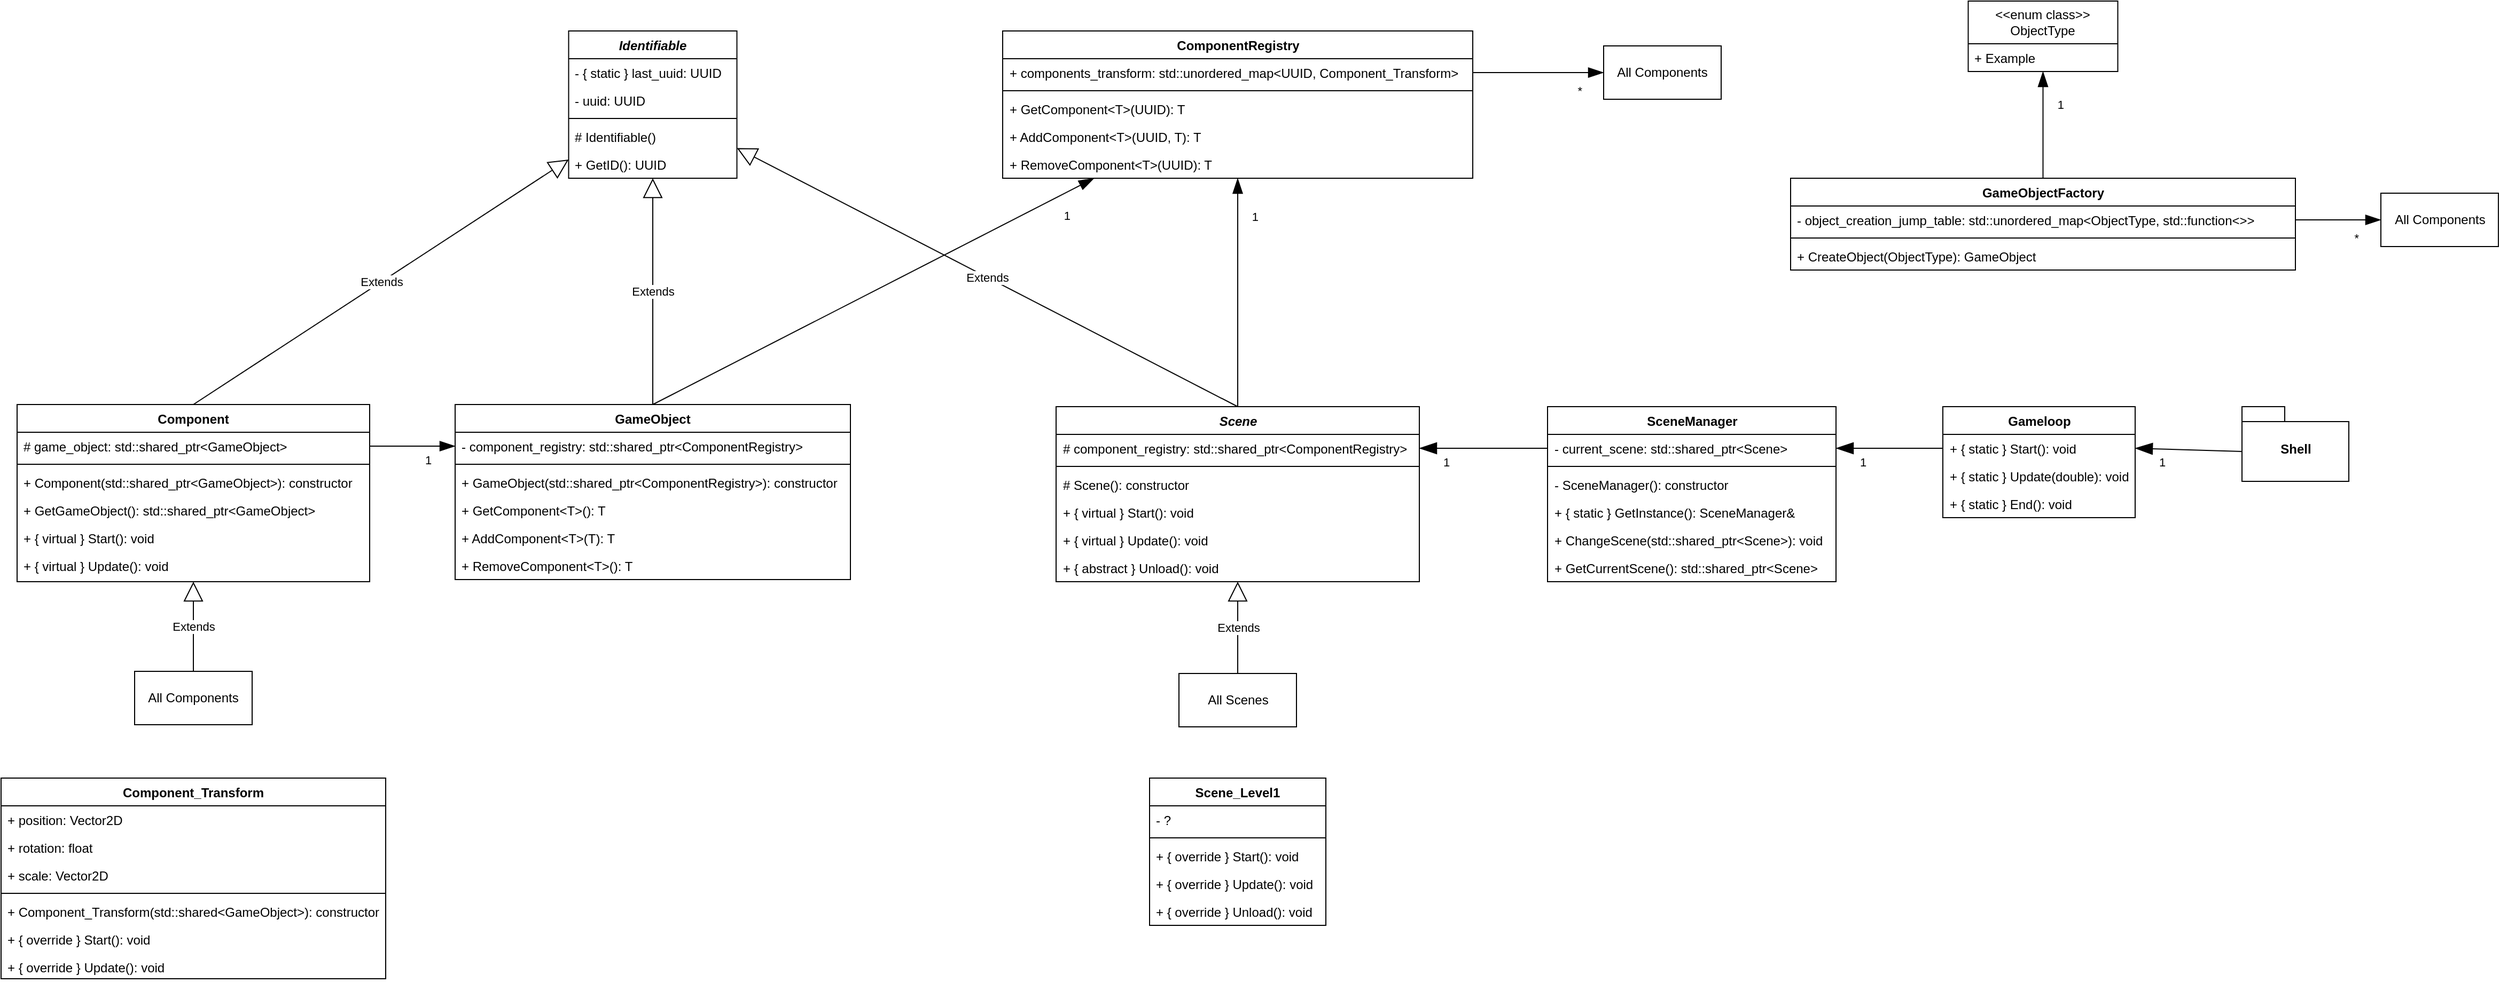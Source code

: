 <mxfile version="21.0.7" type="device"><diagram id="C5RBs43oDa-KdzZeNtuy" name="Page-1"><mxGraphModel dx="1639" dy="892" grid="1" gridSize="10" guides="1" tooltips="1" connect="1" arrows="1" fold="1" page="1" pageScale="1" pageWidth="827" pageHeight="1169" math="0" shadow="0"><root><mxCell id="WIyWlLk6GJQsqaUBKTNV-0"/><mxCell id="WIyWlLk6GJQsqaUBKTNV-1" parent="WIyWlLk6GJQsqaUBKTNV-0"/><mxCell id="M1MSdD-5XBLC1a_fBFbh-7" value="Component" style="swimlane;fontStyle=1;align=center;verticalAlign=top;childLayout=stackLayout;horizontal=1;startSize=26;horizontalStack=0;resizeParent=1;resizeParentMax=0;resizeLast=0;collapsible=1;marginBottom=0;whiteSpace=wrap;html=1;" parent="WIyWlLk6GJQsqaUBKTNV-1" vertex="1"><mxGeometry x="810" y="530" width="330" height="166" as="geometry"/></mxCell><mxCell id="M1MSdD-5XBLC1a_fBFbh-8" value="# game_object: std::shared_ptr&amp;lt;GameObject&amp;gt;" style="text;strokeColor=none;fillColor=none;align=left;verticalAlign=top;spacingLeft=4;spacingRight=4;overflow=hidden;rotatable=0;points=[[0,0.5],[1,0.5]];portConstraint=eastwest;whiteSpace=wrap;html=1;" parent="M1MSdD-5XBLC1a_fBFbh-7" vertex="1"><mxGeometry y="26" width="330" height="26" as="geometry"/></mxCell><mxCell id="M1MSdD-5XBLC1a_fBFbh-9" value="" style="line;strokeWidth=1;fillColor=none;align=left;verticalAlign=middle;spacingTop=-1;spacingLeft=3;spacingRight=3;rotatable=0;labelPosition=right;points=[];portConstraint=eastwest;strokeColor=inherit;" parent="M1MSdD-5XBLC1a_fBFbh-7" vertex="1"><mxGeometry y="52" width="330" height="8" as="geometry"/></mxCell><mxCell id="M1MSdD-5XBLC1a_fBFbh-10" value="+ Component(std::shared_ptr&amp;lt;GameObject&amp;gt;): constructor" style="text;strokeColor=none;fillColor=none;align=left;verticalAlign=top;spacingLeft=4;spacingRight=4;overflow=hidden;rotatable=0;points=[[0,0.5],[1,0.5]];portConstraint=eastwest;whiteSpace=wrap;html=1;" parent="M1MSdD-5XBLC1a_fBFbh-7" vertex="1"><mxGeometry y="60" width="330" height="26" as="geometry"/></mxCell><mxCell id="M1MSdD-5XBLC1a_fBFbh-123" value="+ GetGameObject(): std::shared_ptr&amp;lt;GameObject&amp;gt;" style="text;strokeColor=none;fillColor=none;align=left;verticalAlign=top;spacingLeft=4;spacingRight=4;overflow=hidden;rotatable=0;points=[[0,0.5],[1,0.5]];portConstraint=eastwest;whiteSpace=wrap;html=1;" parent="M1MSdD-5XBLC1a_fBFbh-7" vertex="1"><mxGeometry y="86" width="330" height="26" as="geometry"/></mxCell><mxCell id="KMpKYzbZWhltmwKOfllN-35" value="+ { virtual } Start(): void" style="text;strokeColor=none;fillColor=none;align=left;verticalAlign=top;spacingLeft=4;spacingRight=4;overflow=hidden;rotatable=0;points=[[0,0.5],[1,0.5]];portConstraint=eastwest;whiteSpace=wrap;html=1;" parent="M1MSdD-5XBLC1a_fBFbh-7" vertex="1"><mxGeometry y="112" width="330" height="26" as="geometry"/></mxCell><mxCell id="M1MSdD-5XBLC1a_fBFbh-22" value="+ { virtual } Update(): void" style="text;strokeColor=none;fillColor=none;align=left;verticalAlign=top;spacingLeft=4;spacingRight=4;overflow=hidden;rotatable=0;points=[[0,0.5],[1,0.5]];portConstraint=eastwest;whiteSpace=wrap;html=1;" parent="M1MSdD-5XBLC1a_fBFbh-7" vertex="1"><mxGeometry y="138" width="330" height="28" as="geometry"/></mxCell><mxCell id="M1MSdD-5XBLC1a_fBFbh-35" value="&lt;i&gt;Scene&lt;/i&gt;" style="swimlane;fontStyle=1;align=center;verticalAlign=top;childLayout=stackLayout;horizontal=1;startSize=26;horizontalStack=0;resizeParent=1;resizeParentMax=0;resizeLast=0;collapsible=1;marginBottom=0;whiteSpace=wrap;html=1;" parent="WIyWlLk6GJQsqaUBKTNV-1" vertex="1"><mxGeometry x="1782.5" y="532" width="340" height="164" as="geometry"/></mxCell><mxCell id="KMpKYzbZWhltmwKOfllN-28" value="# component_registry: std::shared_ptr&amp;lt;ComponentRegistry&amp;gt;" style="text;strokeColor=none;fillColor=none;align=left;verticalAlign=top;spacingLeft=4;spacingRight=4;overflow=hidden;rotatable=0;points=[[0,0.5],[1,0.5]];portConstraint=eastwest;whiteSpace=wrap;html=1;" parent="M1MSdD-5XBLC1a_fBFbh-35" vertex="1"><mxGeometry y="26" width="340" height="26" as="geometry"/></mxCell><mxCell id="M1MSdD-5XBLC1a_fBFbh-37" value="" style="line;strokeWidth=1;fillColor=none;align=left;verticalAlign=middle;spacingTop=-1;spacingLeft=3;spacingRight=3;rotatable=0;labelPosition=right;points=[];portConstraint=eastwest;strokeColor=inherit;" parent="M1MSdD-5XBLC1a_fBFbh-35" vertex="1"><mxGeometry y="52" width="340" height="8" as="geometry"/></mxCell><mxCell id="M1MSdD-5XBLC1a_fBFbh-38" value="# Scene(): constructor" style="text;strokeColor=none;fillColor=none;align=left;verticalAlign=top;spacingLeft=4;spacingRight=4;overflow=hidden;rotatable=0;points=[[0,0.5],[1,0.5]];portConstraint=eastwest;whiteSpace=wrap;html=1;" parent="M1MSdD-5XBLC1a_fBFbh-35" vertex="1"><mxGeometry y="60" width="340" height="26" as="geometry"/></mxCell><mxCell id="KMpKYzbZWhltmwKOfllN-43" value="+ { virtual } Start(): void" style="text;strokeColor=none;fillColor=none;align=left;verticalAlign=top;spacingLeft=4;spacingRight=4;overflow=hidden;rotatable=0;points=[[0,0.5],[1,0.5]];portConstraint=eastwest;whiteSpace=wrap;html=1;" parent="M1MSdD-5XBLC1a_fBFbh-35" vertex="1"><mxGeometry y="86" width="340" height="26" as="geometry"/></mxCell><mxCell id="M1MSdD-5XBLC1a_fBFbh-42" value="+ { virtual }&amp;nbsp;Update(): void" style="text;strokeColor=none;fillColor=none;align=left;verticalAlign=top;spacingLeft=4;spacingRight=4;overflow=hidden;rotatable=0;points=[[0,0.5],[1,0.5]];portConstraint=eastwest;whiteSpace=wrap;html=1;" parent="M1MSdD-5XBLC1a_fBFbh-35" vertex="1"><mxGeometry y="112" width="340" height="26" as="geometry"/></mxCell><mxCell id="M1MSdD-5XBLC1a_fBFbh-43" value="+ { abstract }&amp;nbsp;Unload(): void" style="text;strokeColor=none;fillColor=none;align=left;verticalAlign=top;spacingLeft=4;spacingRight=4;overflow=hidden;rotatable=0;points=[[0,0.5],[1,0.5]];portConstraint=eastwest;whiteSpace=wrap;html=1;" parent="M1MSdD-5XBLC1a_fBFbh-35" vertex="1"><mxGeometry y="138" width="340" height="26" as="geometry"/></mxCell><mxCell id="M1MSdD-5XBLC1a_fBFbh-48" value="Extends" style="endArrow=block;endSize=16;endFill=0;html=1;rounded=0;exitX=0.5;exitY=0;exitDx=0;exitDy=0;" parent="WIyWlLk6GJQsqaUBKTNV-1" source="KMpKYzbZWhltmwKOfllN-38" target="M1MSdD-5XBLC1a_fBFbh-35" edge="1"><mxGeometry width="160" relative="1" as="geometry"><mxPoint x="1892.5" y="772" as="sourcePoint"/><mxPoint x="2109" y="682" as="targetPoint"/></mxGeometry></mxCell><mxCell id="M1MSdD-5XBLC1a_fBFbh-49" value="Scene_Level1" style="swimlane;fontStyle=1;align=center;verticalAlign=top;childLayout=stackLayout;horizontal=1;startSize=26;horizontalStack=0;resizeParent=1;resizeParentMax=0;resizeLast=0;collapsible=1;marginBottom=0;whiteSpace=wrap;html=1;" parent="WIyWlLk6GJQsqaUBKTNV-1" vertex="1"><mxGeometry x="1870" y="880" width="165" height="138" as="geometry"/></mxCell><mxCell id="M1MSdD-5XBLC1a_fBFbh-50" value="- ?" style="text;strokeColor=none;fillColor=none;align=left;verticalAlign=top;spacingLeft=4;spacingRight=4;overflow=hidden;rotatable=0;points=[[0,0.5],[1,0.5]];portConstraint=eastwest;whiteSpace=wrap;html=1;" parent="M1MSdD-5XBLC1a_fBFbh-49" vertex="1"><mxGeometry y="26" width="165" height="26" as="geometry"/></mxCell><mxCell id="M1MSdD-5XBLC1a_fBFbh-51" value="" style="line;strokeWidth=1;fillColor=none;align=left;verticalAlign=middle;spacingTop=-1;spacingLeft=3;spacingRight=3;rotatable=0;labelPosition=right;points=[];portConstraint=eastwest;strokeColor=inherit;" parent="M1MSdD-5XBLC1a_fBFbh-49" vertex="1"><mxGeometry y="52" width="165" height="8" as="geometry"/></mxCell><mxCell id="M1MSdD-5XBLC1a_fBFbh-52" value="+ { override }&amp;nbsp;Start(): void" style="text;strokeColor=none;fillColor=none;align=left;verticalAlign=top;spacingLeft=4;spacingRight=4;overflow=hidden;rotatable=0;points=[[0,0.5],[1,0.5]];portConstraint=eastwest;whiteSpace=wrap;html=1;" parent="M1MSdD-5XBLC1a_fBFbh-49" vertex="1"><mxGeometry y="60" width="165" height="26" as="geometry"/></mxCell><mxCell id="M1MSdD-5XBLC1a_fBFbh-53" value="+ { override }&amp;nbsp;Update(): void" style="text;strokeColor=none;fillColor=none;align=left;verticalAlign=top;spacingLeft=4;spacingRight=4;overflow=hidden;rotatable=0;points=[[0,0.5],[1,0.5]];portConstraint=eastwest;whiteSpace=wrap;html=1;" parent="M1MSdD-5XBLC1a_fBFbh-49" vertex="1"><mxGeometry y="86" width="165" height="26" as="geometry"/></mxCell><mxCell id="M1MSdD-5XBLC1a_fBFbh-54" value="+ { override } Unload(): void" style="text;strokeColor=none;fillColor=none;align=left;verticalAlign=top;spacingLeft=4;spacingRight=4;overflow=hidden;rotatable=0;points=[[0,0.5],[1,0.5]];portConstraint=eastwest;whiteSpace=wrap;html=1;" parent="M1MSdD-5XBLC1a_fBFbh-49" vertex="1"><mxGeometry y="112" width="165" height="26" as="geometry"/></mxCell><mxCell id="M1MSdD-5XBLC1a_fBFbh-55" value="SceneManager" style="swimlane;fontStyle=1;align=center;verticalAlign=top;childLayout=stackLayout;horizontal=1;startSize=26;horizontalStack=0;resizeParent=1;resizeParentMax=0;resizeLast=0;collapsible=1;marginBottom=0;whiteSpace=wrap;html=1;" parent="WIyWlLk6GJQsqaUBKTNV-1" vertex="1"><mxGeometry x="2242.5" y="532" width="270" height="164" as="geometry"/></mxCell><mxCell id="M1MSdD-5XBLC1a_fBFbh-56" value="- current_scene: std::shared_ptr&amp;lt;Scene&amp;gt;" style="text;strokeColor=none;fillColor=none;align=left;verticalAlign=top;spacingLeft=4;spacingRight=4;overflow=hidden;rotatable=0;points=[[0,0.5],[1,0.5]];portConstraint=eastwest;whiteSpace=wrap;html=1;" parent="M1MSdD-5XBLC1a_fBFbh-55" vertex="1"><mxGeometry y="26" width="270" height="26" as="geometry"/></mxCell><mxCell id="M1MSdD-5XBLC1a_fBFbh-57" value="" style="line;strokeWidth=1;fillColor=none;align=left;verticalAlign=middle;spacingTop=-1;spacingLeft=3;spacingRight=3;rotatable=0;labelPosition=right;points=[];portConstraint=eastwest;strokeColor=inherit;" parent="M1MSdD-5XBLC1a_fBFbh-55" vertex="1"><mxGeometry y="52" width="270" height="8" as="geometry"/></mxCell><mxCell id="M1MSdD-5XBLC1a_fBFbh-61" value="- SceneManager(): constructor" style="text;strokeColor=none;fillColor=none;align=left;verticalAlign=top;spacingLeft=4;spacingRight=4;overflow=hidden;rotatable=0;points=[[0,0.5],[1,0.5]];portConstraint=eastwest;whiteSpace=wrap;html=1;" parent="M1MSdD-5XBLC1a_fBFbh-55" vertex="1"><mxGeometry y="60" width="270" height="26" as="geometry"/></mxCell><mxCell id="M1MSdD-5XBLC1a_fBFbh-58" value="+ { static } GetInstance(): SceneManager&amp;amp;" style="text;strokeColor=none;fillColor=none;align=left;verticalAlign=top;spacingLeft=4;spacingRight=4;overflow=hidden;rotatable=0;points=[[0,0.5],[1,0.5]];portConstraint=eastwest;whiteSpace=wrap;html=1;" parent="M1MSdD-5XBLC1a_fBFbh-55" vertex="1"><mxGeometry y="86" width="270" height="26" as="geometry"/></mxCell><mxCell id="M1MSdD-5XBLC1a_fBFbh-59" value="+ ChangeScene(std::shared_ptr&amp;lt;Scene&amp;gt;): void" style="text;strokeColor=none;fillColor=none;align=left;verticalAlign=top;spacingLeft=4;spacingRight=4;overflow=hidden;rotatable=0;points=[[0,0.5],[1,0.5]];portConstraint=eastwest;whiteSpace=wrap;html=1;" parent="M1MSdD-5XBLC1a_fBFbh-55" vertex="1"><mxGeometry y="112" width="270" height="26" as="geometry"/></mxCell><mxCell id="M1MSdD-5XBLC1a_fBFbh-60" value="+ GetCurrentScene(): std::shared_ptr&amp;lt;Scene&amp;gt;" style="text;strokeColor=none;fillColor=none;align=left;verticalAlign=top;spacingLeft=4;spacingRight=4;overflow=hidden;rotatable=0;points=[[0,0.5],[1,0.5]];portConstraint=eastwest;whiteSpace=wrap;html=1;" parent="M1MSdD-5XBLC1a_fBFbh-55" vertex="1"><mxGeometry y="138" width="270" height="26" as="geometry"/></mxCell><mxCell id="M1MSdD-5XBLC1a_fBFbh-68" value="Gameloop" style="swimlane;fontStyle=1;align=center;verticalAlign=top;childLayout=stackLayout;horizontal=1;startSize=26;horizontalStack=0;resizeParent=1;resizeParentMax=0;resizeLast=0;collapsible=1;marginBottom=0;whiteSpace=wrap;html=1;" parent="WIyWlLk6GJQsqaUBKTNV-1" vertex="1"><mxGeometry x="2612.5" y="532" width="180" height="104" as="geometry"/></mxCell><mxCell id="M1MSdD-5XBLC1a_fBFbh-71" value="+ { static } Start(): void" style="text;strokeColor=none;fillColor=none;align=left;verticalAlign=top;spacingLeft=4;spacingRight=4;overflow=hidden;rotatable=0;points=[[0,0.5],[1,0.5]];portConstraint=eastwest;whiteSpace=wrap;html=1;" parent="M1MSdD-5XBLC1a_fBFbh-68" vertex="1"><mxGeometry y="26" width="180" height="26" as="geometry"/></mxCell><mxCell id="M1MSdD-5XBLC1a_fBFbh-72" value="+ { static }&amp;nbsp;Update(double): void" style="text;strokeColor=none;fillColor=none;align=left;verticalAlign=top;spacingLeft=4;spacingRight=4;overflow=hidden;rotatable=0;points=[[0,0.5],[1,0.5]];portConstraint=eastwest;whiteSpace=wrap;html=1;" parent="M1MSdD-5XBLC1a_fBFbh-68" vertex="1"><mxGeometry y="52" width="180" height="26" as="geometry"/></mxCell><mxCell id="M1MSdD-5XBLC1a_fBFbh-73" value="+ { static }&amp;nbsp;End(): void" style="text;strokeColor=none;fillColor=none;align=left;verticalAlign=top;spacingLeft=4;spacingRight=4;overflow=hidden;rotatable=0;points=[[0,0.5],[1,0.5]];portConstraint=eastwest;whiteSpace=wrap;html=1;" parent="M1MSdD-5XBLC1a_fBFbh-68" vertex="1"><mxGeometry y="78" width="180" height="26" as="geometry"/></mxCell><mxCell id="M1MSdD-5XBLC1a_fBFbh-85" value="" style="endArrow=none;html=1;endSize=12;startArrow=blockThin;startSize=14;startFill=1;rounded=0;endFill=0;exitX=1;exitY=0.5;exitDx=0;exitDy=0;entryX=0;entryY=0.5;entryDx=0;entryDy=0;" parent="WIyWlLk6GJQsqaUBKTNV-1" source="KMpKYzbZWhltmwKOfllN-28" target="M1MSdD-5XBLC1a_fBFbh-56" edge="1"><mxGeometry x="0.125" y="-10" relative="1" as="geometry"><mxPoint x="1976.5" y="571" as="sourcePoint"/><mxPoint x="2109" y="572" as="targetPoint"/><mxPoint as="offset"/></mxGeometry></mxCell><mxCell id="M1MSdD-5XBLC1a_fBFbh-86" value="1" style="edgeLabel;resizable=0;html=1;align=left;verticalAlign=top;" parent="M1MSdD-5XBLC1a_fBFbh-85" connectable="0" vertex="1"><mxGeometry x="-1" relative="1" as="geometry"><mxPoint x="20" as="offset"/></mxGeometry></mxCell><mxCell id="M1MSdD-5XBLC1a_fBFbh-94" value="" style="endArrow=none;html=1;endSize=12;startArrow=blockThin;startSize=14;startFill=1;rounded=0;endFill=0;exitX=1;exitY=0.5;exitDx=0;exitDy=0;entryX=0;entryY=0.5;entryDx=0;entryDy=0;" parent="WIyWlLk6GJQsqaUBKTNV-1" source="M1MSdD-5XBLC1a_fBFbh-56" target="M1MSdD-5XBLC1a_fBFbh-71" edge="1"><mxGeometry x="0.125" y="-10" relative="1" as="geometry"><mxPoint x="2719" y="574.41" as="sourcePoint"/><mxPoint x="2819" y="574.41" as="targetPoint"/><mxPoint as="offset"/></mxGeometry></mxCell><mxCell id="M1MSdD-5XBLC1a_fBFbh-95" value="1" style="edgeLabel;resizable=0;html=1;align=left;verticalAlign=top;" parent="M1MSdD-5XBLC1a_fBFbh-94" connectable="0" vertex="1"><mxGeometry x="-1" relative="1" as="geometry"><mxPoint x="20" as="offset"/></mxGeometry></mxCell><mxCell id="M1MSdD-5XBLC1a_fBFbh-108" value="Component_Transform" style="swimlane;fontStyle=1;align=center;verticalAlign=top;childLayout=stackLayout;horizontal=1;startSize=26;horizontalStack=0;resizeParent=1;resizeParentMax=0;resizeLast=0;collapsible=1;marginBottom=0;whiteSpace=wrap;html=1;" parent="WIyWlLk6GJQsqaUBKTNV-1" vertex="1"><mxGeometry x="795" y="880" width="360" height="188" as="geometry"/></mxCell><mxCell id="M1MSdD-5XBLC1a_fBFbh-109" value="+ position: Vector2D" style="text;strokeColor=none;fillColor=none;align=left;verticalAlign=top;spacingLeft=4;spacingRight=4;overflow=hidden;rotatable=0;points=[[0,0.5],[1,0.5]];portConstraint=eastwest;whiteSpace=wrap;html=1;" parent="M1MSdD-5XBLC1a_fBFbh-108" vertex="1"><mxGeometry y="26" width="360" height="26" as="geometry"/></mxCell><mxCell id="tBnS8gJTHhUAaLSSompM-0" value="+ rotation: float" style="text;strokeColor=none;fillColor=none;align=left;verticalAlign=top;spacingLeft=4;spacingRight=4;overflow=hidden;rotatable=0;points=[[0,0.5],[1,0.5]];portConstraint=eastwest;whiteSpace=wrap;html=1;" vertex="1" parent="M1MSdD-5XBLC1a_fBFbh-108"><mxGeometry y="52" width="360" height="26" as="geometry"/></mxCell><mxCell id="tBnS8gJTHhUAaLSSompM-1" value="+ scale: Vector2D" style="text;strokeColor=none;fillColor=none;align=left;verticalAlign=top;spacingLeft=4;spacingRight=4;overflow=hidden;rotatable=0;points=[[0,0.5],[1,0.5]];portConstraint=eastwest;whiteSpace=wrap;html=1;" vertex="1" parent="M1MSdD-5XBLC1a_fBFbh-108"><mxGeometry y="78" width="360" height="26" as="geometry"/></mxCell><mxCell id="M1MSdD-5XBLC1a_fBFbh-110" value="" style="line;strokeWidth=1;fillColor=none;align=left;verticalAlign=middle;spacingTop=-1;spacingLeft=3;spacingRight=3;rotatable=0;labelPosition=right;points=[];portConstraint=eastwest;strokeColor=inherit;" parent="M1MSdD-5XBLC1a_fBFbh-108" vertex="1"><mxGeometry y="104" width="360" height="8" as="geometry"/></mxCell><mxCell id="M1MSdD-5XBLC1a_fBFbh-111" value="+ Component_Transform(std::shared&amp;lt;GameObject&amp;gt;): constructor" style="text;strokeColor=none;fillColor=none;align=left;verticalAlign=top;spacingLeft=4;spacingRight=4;overflow=hidden;rotatable=0;points=[[0,0.5],[1,0.5]];portConstraint=eastwest;whiteSpace=wrap;html=1;" parent="M1MSdD-5XBLC1a_fBFbh-108" vertex="1"><mxGeometry y="112" width="360" height="26" as="geometry"/></mxCell><mxCell id="KMpKYzbZWhltmwKOfllN-36" value="+ { override } Start(): void" style="text;strokeColor=none;fillColor=none;align=left;verticalAlign=top;spacingLeft=4;spacingRight=4;overflow=hidden;rotatable=0;points=[[0,0.5],[1,0.5]];portConstraint=eastwest;whiteSpace=wrap;html=1;" parent="M1MSdD-5XBLC1a_fBFbh-108" vertex="1"><mxGeometry y="138" width="360" height="26" as="geometry"/></mxCell><mxCell id="M1MSdD-5XBLC1a_fBFbh-112" value="+ { override }&amp;nbsp;Update(): void" style="text;strokeColor=none;fillColor=none;align=left;verticalAlign=top;spacingLeft=4;spacingRight=4;overflow=hidden;rotatable=0;points=[[0,0.5],[1,0.5]];portConstraint=eastwest;whiteSpace=wrap;html=1;" parent="M1MSdD-5XBLC1a_fBFbh-108" vertex="1"><mxGeometry y="164" width="360" height="24" as="geometry"/></mxCell><mxCell id="M1MSdD-5XBLC1a_fBFbh-113" value="Extends" style="endArrow=block;endSize=16;endFill=0;html=1;rounded=0;elbow=vertical;exitX=0.5;exitY=0;exitDx=0;exitDy=0;" parent="WIyWlLk6GJQsqaUBKTNV-1" source="KMpKYzbZWhltmwKOfllN-27" target="M1MSdD-5XBLC1a_fBFbh-7" edge="1"><mxGeometry width="160" relative="1" as="geometry"><mxPoint x="955" y="784" as="sourcePoint"/><mxPoint x="1030" y="710" as="targetPoint"/></mxGeometry></mxCell><mxCell id="M1MSdD-5XBLC1a_fBFbh-116" value="" style="endArrow=none;html=1;endSize=12;startArrow=blockThin;startSize=14;startFill=1;rounded=0;endFill=0;exitX=1;exitY=0.5;exitDx=0;exitDy=0;entryX=0;entryY=0;entryDx=0;entryDy=42;entryPerimeter=0;" parent="WIyWlLk6GJQsqaUBKTNV-1" source="M1MSdD-5XBLC1a_fBFbh-71" target="M1MSdD-5XBLC1a_fBFbh-119" edge="1"><mxGeometry x="0.125" y="-10" relative="1" as="geometry"><mxPoint x="2679" y="570.41" as="sourcePoint"/><mxPoint x="2749" y="571" as="targetPoint"/><mxPoint as="offset"/></mxGeometry></mxCell><mxCell id="M1MSdD-5XBLC1a_fBFbh-117" value="1" style="edgeLabel;resizable=0;html=1;align=left;verticalAlign=top;" parent="M1MSdD-5XBLC1a_fBFbh-116" connectable="0" vertex="1"><mxGeometry x="-1" relative="1" as="geometry"><mxPoint x="20" as="offset"/></mxGeometry></mxCell><mxCell id="M1MSdD-5XBLC1a_fBFbh-119" value="Shell" style="shape=folder;fontStyle=1;spacingTop=10;tabWidth=40;tabHeight=14;tabPosition=left;html=1;whiteSpace=wrap;" parent="WIyWlLk6GJQsqaUBKTNV-1" vertex="1"><mxGeometry x="2892.5" y="532" width="100" height="70" as="geometry"/></mxCell><mxCell id="M1MSdD-5XBLC1a_fBFbh-132" value="&lt;i&gt;Identifiable&lt;/i&gt;" style="swimlane;fontStyle=1;align=center;verticalAlign=top;childLayout=stackLayout;horizontal=1;startSize=26;horizontalStack=0;resizeParent=1;resizeParentMax=0;resizeLast=0;collapsible=1;marginBottom=0;whiteSpace=wrap;html=1;" parent="WIyWlLk6GJQsqaUBKTNV-1" vertex="1"><mxGeometry x="1326.25" y="180" width="157.5" height="138" as="geometry"/></mxCell><mxCell id="M1MSdD-5XBLC1a_fBFbh-30" value="- { static } last_uuid: UUID" style="text;strokeColor=none;fillColor=none;align=left;verticalAlign=top;spacingLeft=4;spacingRight=4;overflow=hidden;rotatable=0;points=[[0,0.5],[1,0.5]];portConstraint=eastwest;whiteSpace=wrap;html=1;" parent="M1MSdD-5XBLC1a_fBFbh-132" vertex="1"><mxGeometry y="26" width="157.5" height="26" as="geometry"/></mxCell><mxCell id="M1MSdD-5XBLC1a_fBFbh-133" value="- uuid: UUID" style="text;strokeColor=none;fillColor=none;align=left;verticalAlign=top;spacingLeft=4;spacingRight=4;overflow=hidden;rotatable=0;points=[[0,0.5],[1,0.5]];portConstraint=eastwest;whiteSpace=wrap;html=1;" parent="M1MSdD-5XBLC1a_fBFbh-132" vertex="1"><mxGeometry y="52" width="157.5" height="26" as="geometry"/></mxCell><mxCell id="M1MSdD-5XBLC1a_fBFbh-134" value="" style="line;strokeWidth=1;fillColor=none;align=left;verticalAlign=middle;spacingTop=-1;spacingLeft=3;spacingRight=3;rotatable=0;labelPosition=right;points=[];portConstraint=eastwest;strokeColor=inherit;" parent="M1MSdD-5XBLC1a_fBFbh-132" vertex="1"><mxGeometry y="78" width="157.5" height="8" as="geometry"/></mxCell><mxCell id="M1MSdD-5XBLC1a_fBFbh-135" value="# Identifiable()" style="text;strokeColor=none;fillColor=none;align=left;verticalAlign=top;spacingLeft=4;spacingRight=4;overflow=hidden;rotatable=0;points=[[0,0.5],[1,0.5]];portConstraint=eastwest;whiteSpace=wrap;html=1;" parent="M1MSdD-5XBLC1a_fBFbh-132" vertex="1"><mxGeometry y="86" width="157.5" height="26" as="geometry"/></mxCell><mxCell id="KMpKYzbZWhltmwKOfllN-19" value="+ GetID(): UUID" style="text;strokeColor=none;fillColor=none;align=left;verticalAlign=top;spacingLeft=4;spacingRight=4;overflow=hidden;rotatable=0;points=[[0,0.5],[1,0.5]];portConstraint=eastwest;whiteSpace=wrap;html=1;" parent="M1MSdD-5XBLC1a_fBFbh-132" vertex="1"><mxGeometry y="112" width="157.5" height="26" as="geometry"/></mxCell><mxCell id="M1MSdD-5XBLC1a_fBFbh-139" value="Extends" style="endArrow=block;endSize=16;endFill=0;html=1;rounded=0;exitX=0.5;exitY=0;exitDx=0;exitDy=0;" parent="WIyWlLk6GJQsqaUBKTNV-1" source="M1MSdD-5XBLC1a_fBFbh-7" target="M1MSdD-5XBLC1a_fBFbh-132" edge="1"><mxGeometry width="160" relative="1" as="geometry"><mxPoint x="990" y="490" as="sourcePoint"/><mxPoint x="1100" y="350" as="targetPoint"/></mxGeometry></mxCell><mxCell id="M1MSdD-5XBLC1a_fBFbh-141" value="GameObjectFactory" style="swimlane;fontStyle=1;align=center;verticalAlign=top;childLayout=stackLayout;horizontal=1;startSize=26;horizontalStack=0;resizeParent=1;resizeParentMax=0;resizeLast=0;collapsible=1;marginBottom=0;whiteSpace=wrap;html=1;" parent="WIyWlLk6GJQsqaUBKTNV-1" vertex="1"><mxGeometry x="2470" y="318" width="472.5" height="86" as="geometry"/></mxCell><mxCell id="M1MSdD-5XBLC1a_fBFbh-142" value="- object_creation_jump_table: std::unordered_map&amp;lt;ObjectType, std::function&amp;lt;&amp;gt;&amp;gt;" style="text;strokeColor=none;fillColor=none;align=left;verticalAlign=top;spacingLeft=4;spacingRight=4;overflow=hidden;rotatable=0;points=[[0,0.5],[1,0.5]];portConstraint=eastwest;whiteSpace=wrap;html=1;" parent="M1MSdD-5XBLC1a_fBFbh-141" vertex="1"><mxGeometry y="26" width="472.5" height="26" as="geometry"/></mxCell><mxCell id="M1MSdD-5XBLC1a_fBFbh-143" value="" style="line;strokeWidth=1;fillColor=none;align=left;verticalAlign=middle;spacingTop=-1;spacingLeft=3;spacingRight=3;rotatable=0;labelPosition=right;points=[];portConstraint=eastwest;strokeColor=inherit;" parent="M1MSdD-5XBLC1a_fBFbh-141" vertex="1"><mxGeometry y="52" width="472.5" height="8" as="geometry"/></mxCell><mxCell id="M1MSdD-5XBLC1a_fBFbh-144" value="+ CreateObject(ObjectType): GameObject" style="text;strokeColor=none;fillColor=none;align=left;verticalAlign=top;spacingLeft=4;spacingRight=4;overflow=hidden;rotatable=0;points=[[0,0.5],[1,0.5]];portConstraint=eastwest;whiteSpace=wrap;html=1;" parent="M1MSdD-5XBLC1a_fBFbh-141" vertex="1"><mxGeometry y="60" width="472.5" height="26" as="geometry"/></mxCell><mxCell id="M1MSdD-5XBLC1a_fBFbh-146" value="&amp;lt;&amp;lt;enum class&amp;gt;&amp;gt;&lt;br&gt;ObjectType" style="swimlane;fontStyle=0;childLayout=stackLayout;horizontal=1;startSize=40;fillColor=none;horizontalStack=0;resizeParent=1;resizeParentMax=0;resizeLast=0;collapsible=1;marginBottom=0;whiteSpace=wrap;html=1;" parent="WIyWlLk6GJQsqaUBKTNV-1" vertex="1"><mxGeometry x="2636.25" y="152" width="140" height="66" as="geometry"/></mxCell><mxCell id="M1MSdD-5XBLC1a_fBFbh-147" value="+ Example" style="text;strokeColor=none;fillColor=none;align=left;verticalAlign=top;spacingLeft=4;spacingRight=4;overflow=hidden;rotatable=0;points=[[0,0.5],[1,0.5]];portConstraint=eastwest;whiteSpace=wrap;html=1;" parent="M1MSdD-5XBLC1a_fBFbh-146" vertex="1"><mxGeometry y="40" width="140" height="26" as="geometry"/></mxCell><mxCell id="M1MSdD-5XBLC1a_fBFbh-150" value="" style="endArrow=blockThin;html=1;endSize=12;startArrow=none;startSize=14;startFill=0;rounded=0;endFill=1;exitX=0.5;exitY=0;exitDx=0;exitDy=0;" parent="WIyWlLk6GJQsqaUBKTNV-1" source="M1MSdD-5XBLC1a_fBFbh-141" target="M1MSdD-5XBLC1a_fBFbh-146" edge="1"><mxGeometry x="0.125" y="-10" relative="1" as="geometry"><mxPoint x="1943.5" y="344" as="sourcePoint"/><mxPoint x="2091.5" y="172" as="targetPoint"/><mxPoint as="offset"/></mxGeometry></mxCell><mxCell id="M1MSdD-5XBLC1a_fBFbh-152" value="1" style="edgeLabel;resizable=0;html=1;align=right;verticalAlign=top;" parent="M1MSdD-5XBLC1a_fBFbh-150" connectable="0" vertex="1"><mxGeometry x="1" relative="1" as="geometry"><mxPoint x="20" y="18" as="offset"/></mxGeometry></mxCell><mxCell id="M1MSdD-5XBLC1a_fBFbh-156" value="All Components" style="html=1;whiteSpace=wrap;" parent="WIyWlLk6GJQsqaUBKTNV-1" vertex="1"><mxGeometry x="3022.5" y="332" width="110" height="50" as="geometry"/></mxCell><mxCell id="M1MSdD-5XBLC1a_fBFbh-157" value="" style="endArrow=blockThin;html=1;endSize=12;startArrow=none;startSize=14;startFill=0;rounded=0;endFill=1;entryX=0;entryY=0.5;entryDx=0;entryDy=0;exitX=1;exitY=0.5;exitDx=0;exitDy=0;" parent="WIyWlLk6GJQsqaUBKTNV-1" source="M1MSdD-5XBLC1a_fBFbh-142" target="M1MSdD-5XBLC1a_fBFbh-156" edge="1"><mxGeometry x="0.125" y="-10" relative="1" as="geometry"><mxPoint x="3022.5" y="318" as="sourcePoint"/><mxPoint x="1958.5" y="442" as="targetPoint"/><mxPoint as="offset"/></mxGeometry></mxCell><mxCell id="M1MSdD-5XBLC1a_fBFbh-159" value="*" style="edgeLabel;resizable=0;html=1;align=right;verticalAlign=top;" parent="M1MSdD-5XBLC1a_fBFbh-157" connectable="0" vertex="1"><mxGeometry x="1" relative="1" as="geometry"><mxPoint x="-20" y="4" as="offset"/></mxGeometry></mxCell><mxCell id="KMpKYzbZWhltmwKOfllN-4" value="GameObject" style="swimlane;fontStyle=1;align=center;verticalAlign=top;childLayout=stackLayout;horizontal=1;startSize=26;horizontalStack=0;resizeParent=1;resizeParentMax=0;resizeLast=0;collapsible=1;marginBottom=0;whiteSpace=wrap;html=1;" parent="WIyWlLk6GJQsqaUBKTNV-1" vertex="1"><mxGeometry x="1220" y="530" width="370" height="164" as="geometry"/></mxCell><mxCell id="KMpKYzbZWhltmwKOfllN-5" value="- component_registry: std::shared_ptr&amp;lt;ComponentRegistry&amp;gt;" style="text;strokeColor=none;fillColor=none;align=left;verticalAlign=top;spacingLeft=4;spacingRight=4;overflow=hidden;rotatable=0;points=[[0,0.5],[1,0.5]];portConstraint=eastwest;whiteSpace=wrap;html=1;" parent="KMpKYzbZWhltmwKOfllN-4" vertex="1"><mxGeometry y="26" width="370" height="26" as="geometry"/></mxCell><mxCell id="KMpKYzbZWhltmwKOfllN-6" value="" style="line;strokeWidth=1;fillColor=none;align=left;verticalAlign=middle;spacingTop=-1;spacingLeft=3;spacingRight=3;rotatable=0;labelPosition=right;points=[];portConstraint=eastwest;strokeColor=inherit;" parent="KMpKYzbZWhltmwKOfllN-4" vertex="1"><mxGeometry y="52" width="370" height="8" as="geometry"/></mxCell><mxCell id="KMpKYzbZWhltmwKOfllN-37" value="+ GameObject(std::shared_ptr&amp;lt;ComponentRegistry&amp;gt;): constructor" style="text;strokeColor=none;fillColor=none;align=left;verticalAlign=top;spacingLeft=4;spacingRight=4;overflow=hidden;rotatable=0;points=[[0,0.5],[1,0.5]];portConstraint=eastwest;whiteSpace=wrap;html=1;" parent="KMpKYzbZWhltmwKOfllN-4" vertex="1"><mxGeometry y="60" width="370" height="26" as="geometry"/></mxCell><mxCell id="KMpKYzbZWhltmwKOfllN-7" value="+ GetComponent&amp;lt;T&amp;gt;(): T" style="text;strokeColor=none;fillColor=none;align=left;verticalAlign=top;spacingLeft=4;spacingRight=4;overflow=hidden;rotatable=0;points=[[0,0.5],[1,0.5]];portConstraint=eastwest;whiteSpace=wrap;html=1;" parent="KMpKYzbZWhltmwKOfllN-4" vertex="1"><mxGeometry y="86" width="370" height="26" as="geometry"/></mxCell><mxCell id="KMpKYzbZWhltmwKOfllN-31" value="+ AddComponent&amp;lt;T&amp;gt;(T): T" style="text;strokeColor=none;fillColor=none;align=left;verticalAlign=top;spacingLeft=4;spacingRight=4;overflow=hidden;rotatable=0;points=[[0,0.5],[1,0.5]];portConstraint=eastwest;whiteSpace=wrap;html=1;" parent="KMpKYzbZWhltmwKOfllN-4" vertex="1"><mxGeometry y="112" width="370" height="26" as="geometry"/></mxCell><mxCell id="KMpKYzbZWhltmwKOfllN-32" value="+ RemoveComponent&amp;lt;T&amp;gt;(): T" style="text;strokeColor=none;fillColor=none;align=left;verticalAlign=top;spacingLeft=4;spacingRight=4;overflow=hidden;rotatable=0;points=[[0,0.5],[1,0.5]];portConstraint=eastwest;whiteSpace=wrap;html=1;" parent="KMpKYzbZWhltmwKOfllN-4" vertex="1"><mxGeometry y="138" width="370" height="26" as="geometry"/></mxCell><mxCell id="KMpKYzbZWhltmwKOfllN-8" value="Extends" style="endArrow=block;endSize=16;endFill=0;html=1;rounded=0;exitX=0.5;exitY=0;exitDx=0;exitDy=0;" parent="WIyWlLk6GJQsqaUBKTNV-1" source="KMpKYzbZWhltmwKOfllN-4" target="M1MSdD-5XBLC1a_fBFbh-132" edge="1"><mxGeometry width="160" relative="1" as="geometry"><mxPoint x="1239" y="524" as="sourcePoint"/><mxPoint x="1239" y="390" as="targetPoint"/></mxGeometry></mxCell><mxCell id="KMpKYzbZWhltmwKOfllN-9" value="" style="endArrow=blockThin;html=1;endSize=12;startArrow=none;startSize=14;startFill=0;rounded=0;endFill=1;exitX=1;exitY=0.5;exitDx=0;exitDy=0;entryX=0;entryY=0.5;entryDx=0;entryDy=0;" parent="WIyWlLk6GJQsqaUBKTNV-1" source="M1MSdD-5XBLC1a_fBFbh-8" target="KMpKYzbZWhltmwKOfllN-5" edge="1"><mxGeometry x="0.125" y="-10" relative="1" as="geometry"><mxPoint x="1160" y="572.41" as="sourcePoint"/><mxPoint x="1272" y="572.41" as="targetPoint"/><mxPoint as="offset"/></mxGeometry></mxCell><mxCell id="KMpKYzbZWhltmwKOfllN-10" value="1" style="edgeLabel;resizable=0;html=1;align=left;verticalAlign=top;" parent="KMpKYzbZWhltmwKOfllN-9" connectable="0" vertex="1"><mxGeometry x="-1" relative="1" as="geometry"><mxPoint x="50" as="offset"/></mxGeometry></mxCell><mxCell id="KMpKYzbZWhltmwKOfllN-14" value="ComponentRegistry" style="swimlane;fontStyle=1;align=center;verticalAlign=top;childLayout=stackLayout;horizontal=1;startSize=26;horizontalStack=0;resizeParent=1;resizeParentMax=0;resizeLast=0;collapsible=1;marginBottom=0;whiteSpace=wrap;html=1;" parent="WIyWlLk6GJQsqaUBKTNV-1" vertex="1"><mxGeometry x="1732.5" y="180" width="440" height="138" as="geometry"/></mxCell><mxCell id="KMpKYzbZWhltmwKOfllN-15" value="+ components_transform: std::unordered_map&amp;lt;UUID, Component_Transform&amp;gt;" style="text;strokeColor=none;fillColor=none;align=left;verticalAlign=top;spacingLeft=4;spacingRight=4;overflow=hidden;rotatable=0;points=[[0,0.5],[1,0.5]];portConstraint=eastwest;whiteSpace=wrap;html=1;" parent="KMpKYzbZWhltmwKOfllN-14" vertex="1"><mxGeometry y="26" width="440" height="26" as="geometry"/></mxCell><mxCell id="KMpKYzbZWhltmwKOfllN-16" value="" style="line;strokeWidth=1;fillColor=none;align=left;verticalAlign=middle;spacingTop=-1;spacingLeft=3;spacingRight=3;rotatable=0;labelPosition=right;points=[];portConstraint=eastwest;strokeColor=inherit;" parent="KMpKYzbZWhltmwKOfllN-14" vertex="1"><mxGeometry y="52" width="440" height="8" as="geometry"/></mxCell><mxCell id="KMpKYzbZWhltmwKOfllN-17" value="+ GetComponent&amp;lt;T&amp;gt;(UUID): T" style="text;strokeColor=none;fillColor=none;align=left;verticalAlign=top;spacingLeft=4;spacingRight=4;overflow=hidden;rotatable=0;points=[[0,0.5],[1,0.5]];portConstraint=eastwest;whiteSpace=wrap;html=1;" parent="KMpKYzbZWhltmwKOfllN-14" vertex="1"><mxGeometry y="60" width="440" height="26" as="geometry"/></mxCell><mxCell id="KMpKYzbZWhltmwKOfllN-33" value="+ AddComponent&amp;lt;T&amp;gt;(UUID, T): T" style="text;strokeColor=none;fillColor=none;align=left;verticalAlign=top;spacingLeft=4;spacingRight=4;overflow=hidden;rotatable=0;points=[[0,0.5],[1,0.5]];portConstraint=eastwest;whiteSpace=wrap;html=1;" parent="KMpKYzbZWhltmwKOfllN-14" vertex="1"><mxGeometry y="86" width="440" height="26" as="geometry"/></mxCell><mxCell id="KMpKYzbZWhltmwKOfllN-34" value="+ RemoveComponent&amp;lt;T&amp;gt;(UUID): T" style="text;strokeColor=none;fillColor=none;align=left;verticalAlign=top;spacingLeft=4;spacingRight=4;overflow=hidden;rotatable=0;points=[[0,0.5],[1,0.5]];portConstraint=eastwest;whiteSpace=wrap;html=1;" parent="KMpKYzbZWhltmwKOfllN-14" vertex="1"><mxGeometry y="112" width="440" height="26" as="geometry"/></mxCell><mxCell id="KMpKYzbZWhltmwKOfllN-20" value="" style="endArrow=blockThin;html=1;endSize=12;startArrow=none;startSize=14;startFill=0;rounded=0;endFill=1;exitX=0.5;exitY=0;exitDx=0;exitDy=0;" parent="WIyWlLk6GJQsqaUBKTNV-1" source="KMpKYzbZWhltmwKOfllN-4" target="KMpKYzbZWhltmwKOfllN-14" edge="1"><mxGeometry x="0.125" y="-10" relative="1" as="geometry"><mxPoint x="1389.41" y="510" as="sourcePoint"/><mxPoint x="1389.41" y="410" as="targetPoint"/><mxPoint as="offset"/></mxGeometry></mxCell><mxCell id="KMpKYzbZWhltmwKOfllN-21" value="1" style="edgeLabel;resizable=0;html=1;align=right;verticalAlign=top;" parent="KMpKYzbZWhltmwKOfllN-20" connectable="0" vertex="1"><mxGeometry x="1" relative="1" as="geometry"><mxPoint x="-22" y="22" as="offset"/></mxGeometry></mxCell><mxCell id="KMpKYzbZWhltmwKOfllN-24" value="" style="endArrow=blockThin;html=1;endSize=12;startArrow=none;startSize=14;startFill=0;rounded=0;endFill=1;entryX=0;entryY=0.5;entryDx=0;entryDy=0;exitX=1;exitY=0.5;exitDx=0;exitDy=0;" parent="WIyWlLk6GJQsqaUBKTNV-1" source="KMpKYzbZWhltmwKOfllN-15" target="KMpKYzbZWhltmwKOfllN-26" edge="1"><mxGeometry x="0.125" y="-10" relative="1" as="geometry"><mxPoint x="2190" y="360.76" as="sourcePoint"/><mxPoint x="1332.5" y="445.76" as="targetPoint"/><mxPoint as="offset"/></mxGeometry></mxCell><mxCell id="KMpKYzbZWhltmwKOfllN-25" value="*" style="edgeLabel;resizable=0;html=1;align=right;verticalAlign=top;" parent="KMpKYzbZWhltmwKOfllN-24" connectable="0" vertex="1"><mxGeometry x="1" relative="1" as="geometry"><mxPoint x="-20" y="4" as="offset"/></mxGeometry></mxCell><mxCell id="KMpKYzbZWhltmwKOfllN-26" value="All Components" style="html=1;whiteSpace=wrap;" parent="WIyWlLk6GJQsqaUBKTNV-1" vertex="1"><mxGeometry x="2295" y="194" width="110" height="50" as="geometry"/></mxCell><mxCell id="KMpKYzbZWhltmwKOfllN-27" value="All Components" style="html=1;whiteSpace=wrap;" parent="WIyWlLk6GJQsqaUBKTNV-1" vertex="1"><mxGeometry x="920" y="780" width="110" height="50" as="geometry"/></mxCell><mxCell id="KMpKYzbZWhltmwKOfllN-29" value="" style="endArrow=blockThin;html=1;endSize=12;startArrow=none;startSize=14;startFill=0;rounded=0;endFill=1;exitX=0.5;exitY=0;exitDx=0;exitDy=0;" parent="WIyWlLk6GJQsqaUBKTNV-1" source="M1MSdD-5XBLC1a_fBFbh-35" target="KMpKYzbZWhltmwKOfllN-14" edge="1"><mxGeometry x="0.125" y="-10" relative="1" as="geometry"><mxPoint x="1690" y="508" as="sourcePoint"/><mxPoint x="1690" y="374" as="targetPoint"/><mxPoint as="offset"/></mxGeometry></mxCell><mxCell id="KMpKYzbZWhltmwKOfllN-30" value="1" style="edgeLabel;resizable=0;html=1;align=right;verticalAlign=top;" parent="KMpKYzbZWhltmwKOfllN-29" connectable="0" vertex="1"><mxGeometry x="1" relative="1" as="geometry"><mxPoint x="20" y="23" as="offset"/></mxGeometry></mxCell><mxCell id="KMpKYzbZWhltmwKOfllN-38" value="All Scenes" style="html=1;whiteSpace=wrap;" parent="WIyWlLk6GJQsqaUBKTNV-1" vertex="1"><mxGeometry x="1897.5" y="782" width="110" height="50" as="geometry"/></mxCell><mxCell id="KMpKYzbZWhltmwKOfllN-39" value="Extends" style="endArrow=block;endSize=16;endFill=0;html=1;rounded=0;exitX=0.5;exitY=0;exitDx=0;exitDy=0;" parent="WIyWlLk6GJQsqaUBKTNV-1" source="M1MSdD-5XBLC1a_fBFbh-35" target="M1MSdD-5XBLC1a_fBFbh-132" edge="1"><mxGeometry width="160" relative="1" as="geometry"><mxPoint x="1630" y="490" as="sourcePoint"/><mxPoint x="1064" y="359" as="targetPoint"/></mxGeometry></mxCell></root></mxGraphModel></diagram></mxfile>
